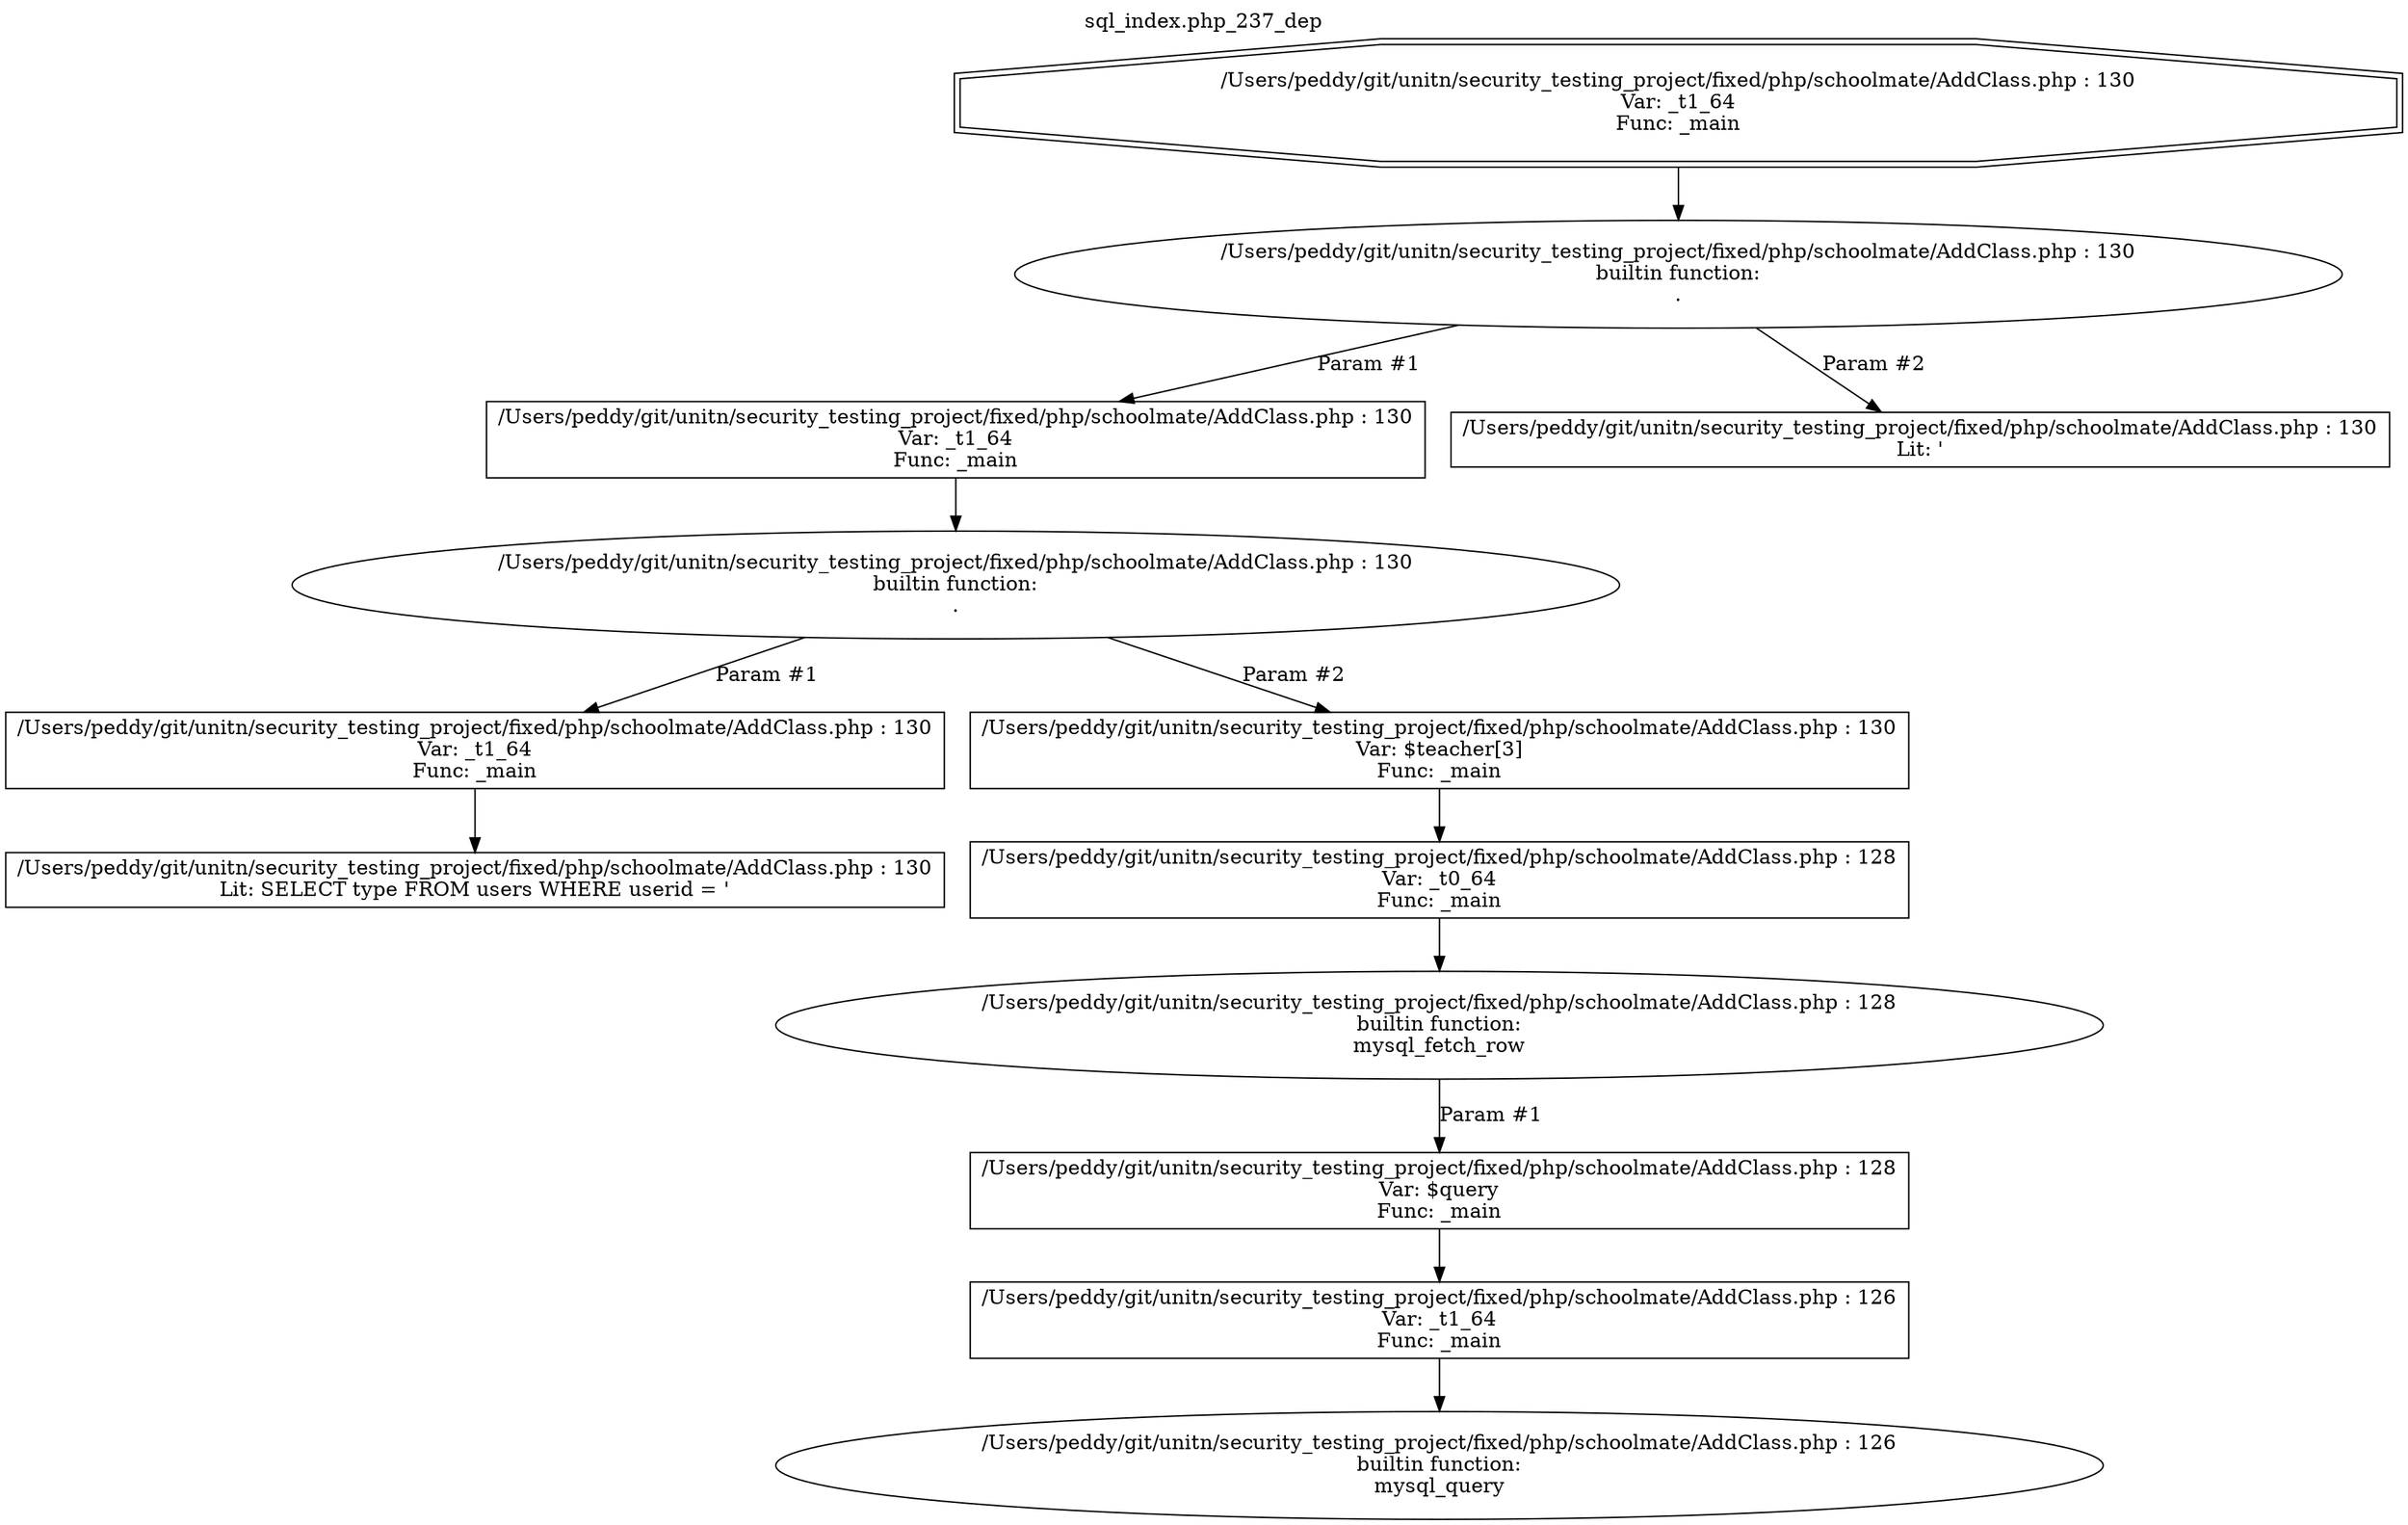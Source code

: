digraph cfg {
  label="sql_index.php_237_dep";
  labelloc=t;
  n1 [shape=doubleoctagon, label="/Users/peddy/git/unitn/security_testing_project/fixed/php/schoolmate/AddClass.php : 130\nVar: _t1_64\nFunc: _main\n"];
  n2 [shape=ellipse, label="/Users/peddy/git/unitn/security_testing_project/fixed/php/schoolmate/AddClass.php : 130\nbuiltin function:\n.\n"];
  n3 [shape=box, label="/Users/peddy/git/unitn/security_testing_project/fixed/php/schoolmate/AddClass.php : 130\nVar: _t1_64\nFunc: _main\n"];
  n4 [shape=ellipse, label="/Users/peddy/git/unitn/security_testing_project/fixed/php/schoolmate/AddClass.php : 130\nbuiltin function:\n.\n"];
  n5 [shape=box, label="/Users/peddy/git/unitn/security_testing_project/fixed/php/schoolmate/AddClass.php : 130\nVar: _t1_64\nFunc: _main\n"];
  n6 [shape=box, label="/Users/peddy/git/unitn/security_testing_project/fixed/php/schoolmate/AddClass.php : 130\nLit: SELECT type FROM users WHERE userid = '\n"];
  n7 [shape=box, label="/Users/peddy/git/unitn/security_testing_project/fixed/php/schoolmate/AddClass.php : 130\nVar: $teacher[3]\nFunc: _main\n"];
  n8 [shape=box, label="/Users/peddy/git/unitn/security_testing_project/fixed/php/schoolmate/AddClass.php : 128\nVar: _t0_64\nFunc: _main\n"];
  n9 [shape=ellipse, label="/Users/peddy/git/unitn/security_testing_project/fixed/php/schoolmate/AddClass.php : 128\nbuiltin function:\nmysql_fetch_row\n"];
  n10 [shape=box, label="/Users/peddy/git/unitn/security_testing_project/fixed/php/schoolmate/AddClass.php : 128\nVar: $query\nFunc: _main\n"];
  n11 [shape=box, label="/Users/peddy/git/unitn/security_testing_project/fixed/php/schoolmate/AddClass.php : 126\nVar: _t1_64\nFunc: _main\n"];
  n12 [shape=ellipse, label="/Users/peddy/git/unitn/security_testing_project/fixed/php/schoolmate/AddClass.php : 126\nbuiltin function:\nmysql_query\n"];
  n13 [shape=box, label="/Users/peddy/git/unitn/security_testing_project/fixed/php/schoolmate/AddClass.php : 130\nLit: '\n"];
  n1 -> n2;
  n3 -> n4;
  n5 -> n6;
  n4 -> n5[label="Param #1"];
  n4 -> n7[label="Param #2"];
  n8 -> n9;
  n11 -> n12;
  n10 -> n11;
  n9 -> n10[label="Param #1"];
  n7 -> n8;
  n2 -> n3[label="Param #1"];
  n2 -> n13[label="Param #2"];
}
